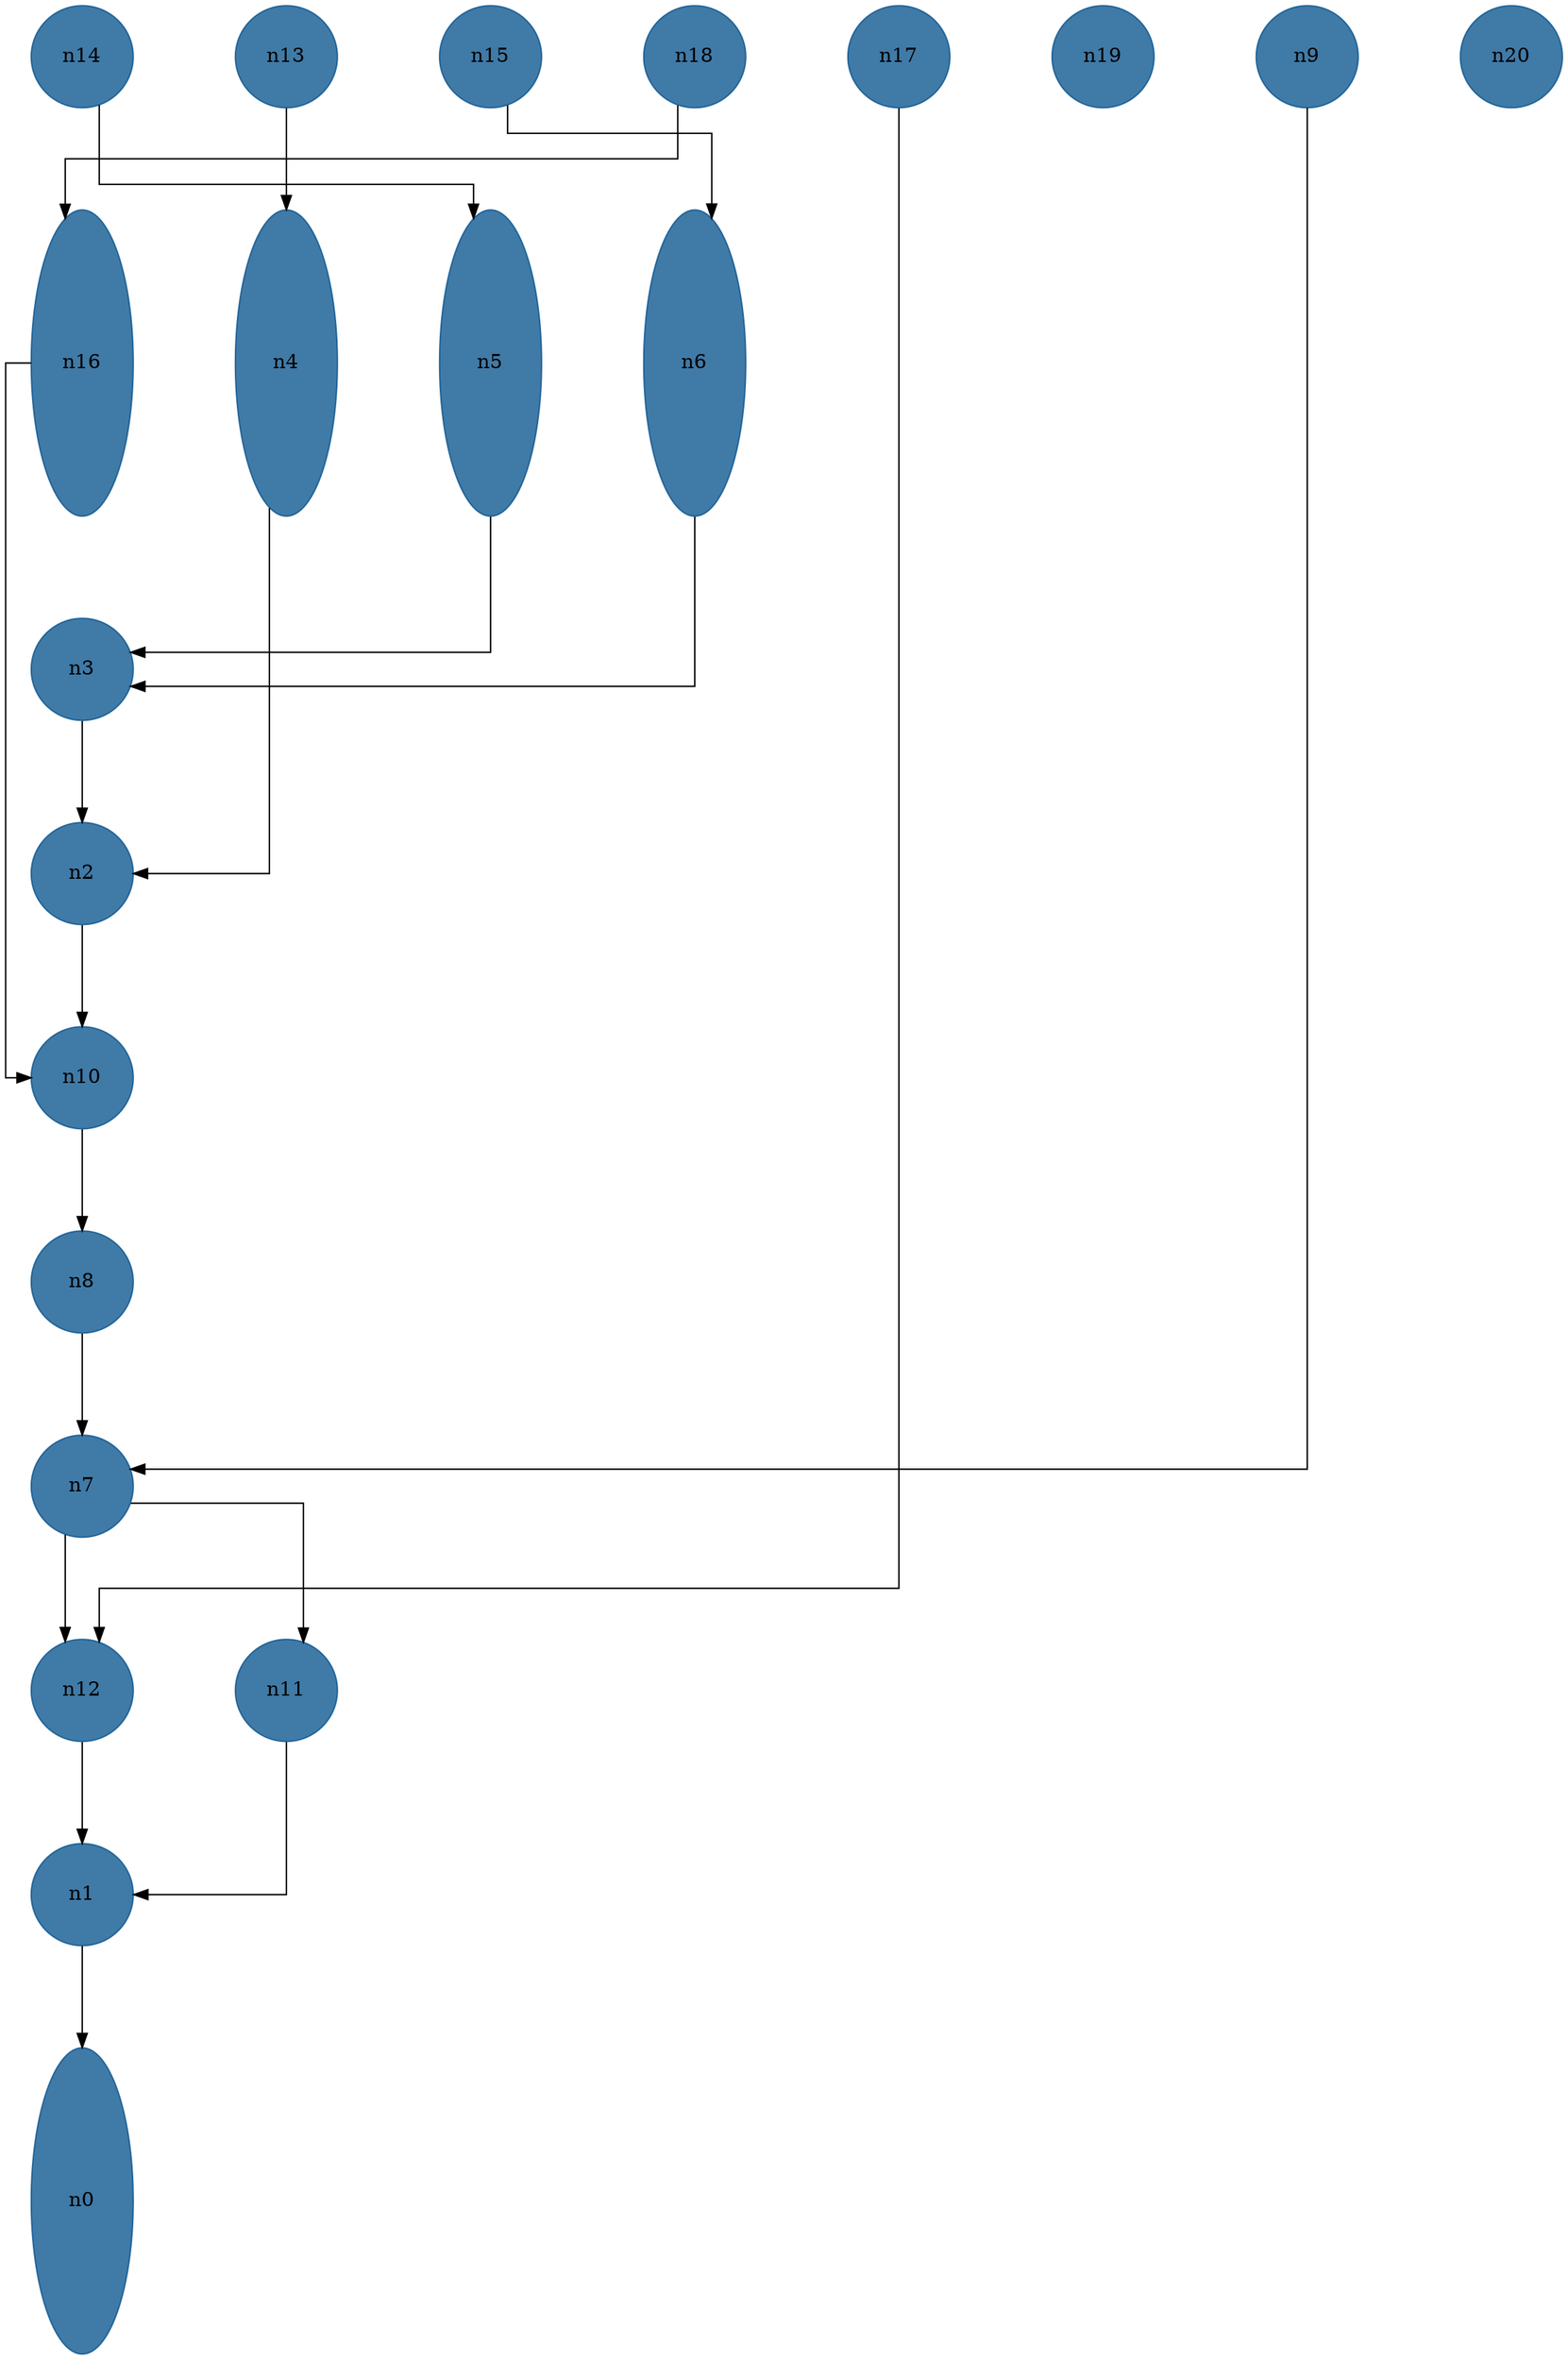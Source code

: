 //do not use DOT to generate pdf use NEATO or FDP
digraph{
layout="neato";
splines="ortho";
n14[shape="ellipse", style="filled", color="#004E8ABF", pos="0,24!", height="1", width="1"];
n14 -> n5;
n13[shape="ellipse", style="filled", color="#004E8ABF", pos="2,24!", height="1", width="1"];
n13 -> n4;
n15[shape="ellipse", style="filled", color="#004E8ABF", pos="4,24!", height="1", width="1"];
n15 -> n6;
n18[shape="ellipse", style="filled", color="#004E8ABF", pos="6,24!", height="1", width="1"];
n18 -> n16;
n17[shape="ellipse", style="filled", color="#004E8ABF", pos="8,24!", height="1", width="1"];
n17 -> n12;
n19[shape="ellipse", style="filled", color="#004E8ABF", pos="10,24!", height="1", width="1"];
n9[shape="ellipse", style="filled", color="#004E8ABF", pos="12,24!", height="1", width="1"];
n9 -> n7;
n20[shape="ellipse", style="filled", color="#004E8ABF", pos="14,24!", height="1", width="1"];
n16[shape="ellipse", style="filled", color="#004E8ABF", pos="0,21!", height="3", width="1"];
n16 -> n10;
n4[shape="ellipse", style="filled", color="#004E8ABF", pos="2,21!", height="3", width="1"];
n4 -> n2;
n5[shape="ellipse", style="filled", color="#004E8ABF", pos="4,21!", height="3", width="1"];
n5 -> n3;
n6[shape="ellipse", style="filled", color="#004E8ABF", pos="6,21!", height="3", width="1"];
n6 -> n3;
n3[shape="ellipse", style="filled", color="#004E8ABF", pos="0,18!", height="1", width="1"];
n3 -> n2;
n2[shape="ellipse", style="filled", color="#004E8ABF", pos="0,16!", height="1", width="1"];
n2 -> n10;
n10[shape="ellipse", style="filled", color="#004E8ABF", pos="0,14!", height="1", width="1"];
n10 -> n8;
n8[shape="ellipse", style="filled", color="#004E8ABF", pos="0,12!", height="1", width="1"];
n8 -> n7;
n7[shape="ellipse", style="filled", color="#004E8ABF", pos="0,10!", height="1", width="1"];
n7 -> n12;
n7 -> n11;
n12[shape="ellipse", style="filled", color="#004E8ABF", pos="0,8!", height="1", width="1"];
n12 -> n1;
n11[shape="ellipse", style="filled", color="#004E8ABF", pos="2,8!", height="1", width="1"];
n11 -> n1;
n1[shape="ellipse", style="filled", color="#004E8ABF", pos="0,6!", height="1", width="1"];
n1 -> n0;
n0[shape="ellipse", style="filled", color="#004E8ABF", pos="0,3!", height="3", width="1"];
}